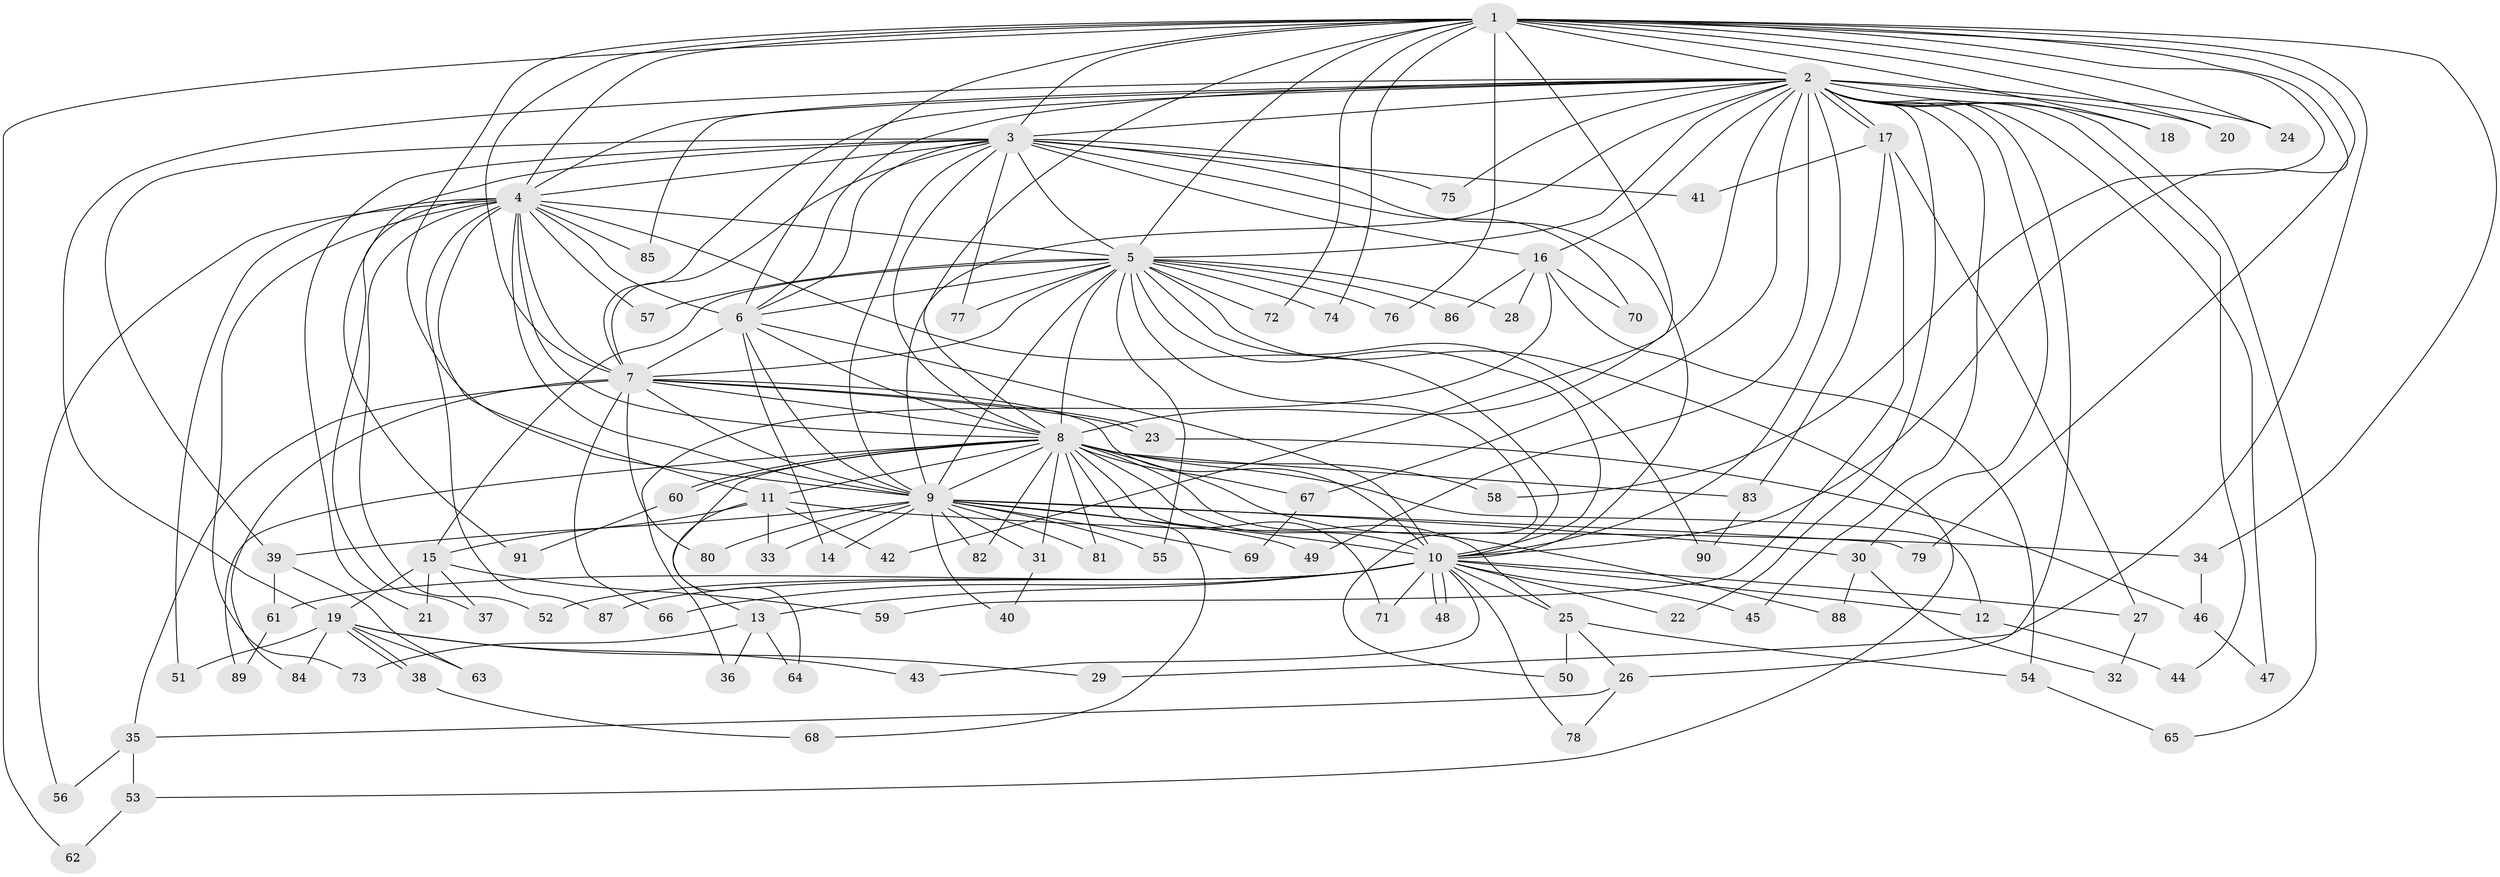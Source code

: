 // Generated by graph-tools (version 1.1) at 2025/11/02/27/25 16:11:02]
// undirected, 91 vertices, 207 edges
graph export_dot {
graph [start="1"]
  node [color=gray90,style=filled];
  1;
  2;
  3;
  4;
  5;
  6;
  7;
  8;
  9;
  10;
  11;
  12;
  13;
  14;
  15;
  16;
  17;
  18;
  19;
  20;
  21;
  22;
  23;
  24;
  25;
  26;
  27;
  28;
  29;
  30;
  31;
  32;
  33;
  34;
  35;
  36;
  37;
  38;
  39;
  40;
  41;
  42;
  43;
  44;
  45;
  46;
  47;
  48;
  49;
  50;
  51;
  52;
  53;
  54;
  55;
  56;
  57;
  58;
  59;
  60;
  61;
  62;
  63;
  64;
  65;
  66;
  67;
  68;
  69;
  70;
  71;
  72;
  73;
  74;
  75;
  76;
  77;
  78;
  79;
  80;
  81;
  82;
  83;
  84;
  85;
  86;
  87;
  88;
  89;
  90;
  91;
  1 -- 2;
  1 -- 3;
  1 -- 4;
  1 -- 5;
  1 -- 6;
  1 -- 7;
  1 -- 8;
  1 -- 9;
  1 -- 10;
  1 -- 18;
  1 -- 20;
  1 -- 24;
  1 -- 29;
  1 -- 34;
  1 -- 42;
  1 -- 58;
  1 -- 62;
  1 -- 72;
  1 -- 74;
  1 -- 76;
  1 -- 79;
  2 -- 3;
  2 -- 4;
  2 -- 5;
  2 -- 6;
  2 -- 7;
  2 -- 8;
  2 -- 9;
  2 -- 10;
  2 -- 16;
  2 -- 17;
  2 -- 17;
  2 -- 18;
  2 -- 19;
  2 -- 20;
  2 -- 22;
  2 -- 24;
  2 -- 26;
  2 -- 30;
  2 -- 44;
  2 -- 45;
  2 -- 47;
  2 -- 49;
  2 -- 65;
  2 -- 67;
  2 -- 75;
  2 -- 85;
  3 -- 4;
  3 -- 5;
  3 -- 6;
  3 -- 7;
  3 -- 8;
  3 -- 9;
  3 -- 10;
  3 -- 16;
  3 -- 21;
  3 -- 39;
  3 -- 41;
  3 -- 70;
  3 -- 75;
  3 -- 77;
  3 -- 91;
  4 -- 5;
  4 -- 6;
  4 -- 7;
  4 -- 8;
  4 -- 9;
  4 -- 10;
  4 -- 11;
  4 -- 37;
  4 -- 51;
  4 -- 52;
  4 -- 56;
  4 -- 57;
  4 -- 73;
  4 -- 85;
  4 -- 87;
  5 -- 6;
  5 -- 7;
  5 -- 8;
  5 -- 9;
  5 -- 10;
  5 -- 15;
  5 -- 28;
  5 -- 50;
  5 -- 53;
  5 -- 55;
  5 -- 57;
  5 -- 72;
  5 -- 74;
  5 -- 76;
  5 -- 77;
  5 -- 86;
  5 -- 90;
  6 -- 7;
  6 -- 8;
  6 -- 9;
  6 -- 10;
  6 -- 14;
  7 -- 8;
  7 -- 9;
  7 -- 10;
  7 -- 23;
  7 -- 23;
  7 -- 35;
  7 -- 66;
  7 -- 80;
  7 -- 84;
  8 -- 9;
  8 -- 10;
  8 -- 11;
  8 -- 12;
  8 -- 25;
  8 -- 31;
  8 -- 58;
  8 -- 60;
  8 -- 60;
  8 -- 64;
  8 -- 67;
  8 -- 68;
  8 -- 71;
  8 -- 81;
  8 -- 82;
  8 -- 83;
  8 -- 88;
  8 -- 89;
  9 -- 10;
  9 -- 14;
  9 -- 30;
  9 -- 31;
  9 -- 33;
  9 -- 39;
  9 -- 40;
  9 -- 49;
  9 -- 55;
  9 -- 69;
  9 -- 79;
  9 -- 80;
  9 -- 81;
  9 -- 82;
  10 -- 12;
  10 -- 13;
  10 -- 22;
  10 -- 25;
  10 -- 27;
  10 -- 43;
  10 -- 45;
  10 -- 48;
  10 -- 48;
  10 -- 52;
  10 -- 61;
  10 -- 66;
  10 -- 71;
  10 -- 78;
  10 -- 87;
  11 -- 13;
  11 -- 15;
  11 -- 33;
  11 -- 34;
  11 -- 42;
  12 -- 44;
  13 -- 36;
  13 -- 64;
  13 -- 73;
  15 -- 19;
  15 -- 21;
  15 -- 37;
  15 -- 59;
  16 -- 28;
  16 -- 36;
  16 -- 54;
  16 -- 70;
  16 -- 86;
  17 -- 27;
  17 -- 41;
  17 -- 59;
  17 -- 83;
  19 -- 29;
  19 -- 38;
  19 -- 38;
  19 -- 43;
  19 -- 51;
  19 -- 63;
  19 -- 84;
  23 -- 46;
  25 -- 26;
  25 -- 50;
  25 -- 54;
  26 -- 35;
  26 -- 78;
  27 -- 32;
  30 -- 32;
  30 -- 88;
  31 -- 40;
  34 -- 46;
  35 -- 53;
  35 -- 56;
  38 -- 68;
  39 -- 61;
  39 -- 63;
  46 -- 47;
  53 -- 62;
  54 -- 65;
  60 -- 91;
  61 -- 89;
  67 -- 69;
  83 -- 90;
}
